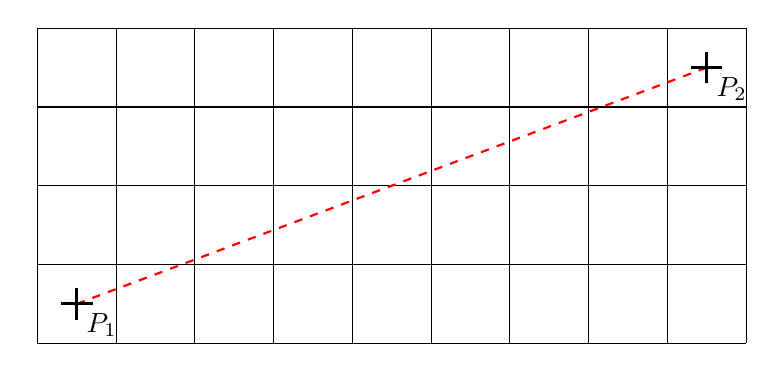﻿\tikzstyle{arrow} = [->,>=latex,thick]
\begin{tikzpicture}[scale=1]

\def\xmax{8}
\def\ymax{3}
\pgfmathsetmacro\xmaxplus{int(\xmax +1)}
\pgfmathsetmacro\ymaxplus{int(\ymax +1)}

\newcommand{\pixel}[2]{\fill[gray] (#1-0.48,#2-0.48) rectangle ++(0.96,0.96);}

\newcommand{\cross}[3]{
\draw[black,very thick] (#1-0.2,#2)--++(0.4,0);
\draw[black,very thick] (#1,#2-0.2)--++(0,0.4);
\node[black, below right] at (#1,#2) {#3};
}

\draw[thin,xshift=-0.5cm,yshift=-0.5cm] (0,0) grid (\xmaxplus,\ymaxplus);

%\draw[arrow,thick] (0,0)--(\xmax+1,0) node[right]{$i$};
%\draw[arrow,thick] (0,0)--(0,\ymax+1) node[above]{$j$};

% \foreach \x in {0,...,\xmax}{
%     \node[below] at (\x,-0.5) {\tiny $\x$};
% }
% \foreach \y in {0,...,\ymax}{
%     \node[left] at (-0.5,\y) {\tiny $\y$};
% }

% Pixel of the segments from (0,0) to (a,b)
\pgfmathsetmacro\a{\xmax}
\pgfmathsetmacro\b{\ymax}


\draw[red, thick, dashed] (0,0) -- (\a,\b);

% \foreach \i in {0,...,\a}{
%   \pgfmathtruncatemacro\j{round(\i*\b/\a+0.01)};
%   \pixel{\i}{\j};
%  
% } 
% Rk : the "-0.01" is because round(0.5)=1 and we want round(0.5)=0

\cross{0}{0}{$P_1$}
\cross{\a}{\b}{$P_2$}

% 
% \draw[dashed, blue] (4,-0.5) -- (4,2) -- (-0.5,2);
% \draw[arrow,<-,blue] (4.25,1.9) to[bend left] ++(2,-0.5) node[right]{pixel (4,2)};
% \fill[blue] (4,2) circle (0.1);

\end{tikzpicture}